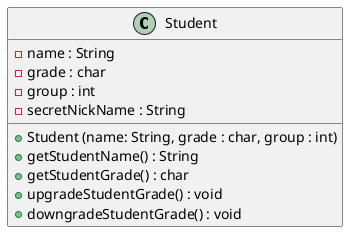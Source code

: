 @startuml

class Student {
    - name : String
    - grade : char
    - group : int
    - secretNickName : String

    + Student (name: String, grade : char, group : int)
    + getStudentName() : String
    + getStudentGrade() : char
    + upgradeStudentGrade() : void
    + downgradeStudentGrade() : void
}

@enduml
